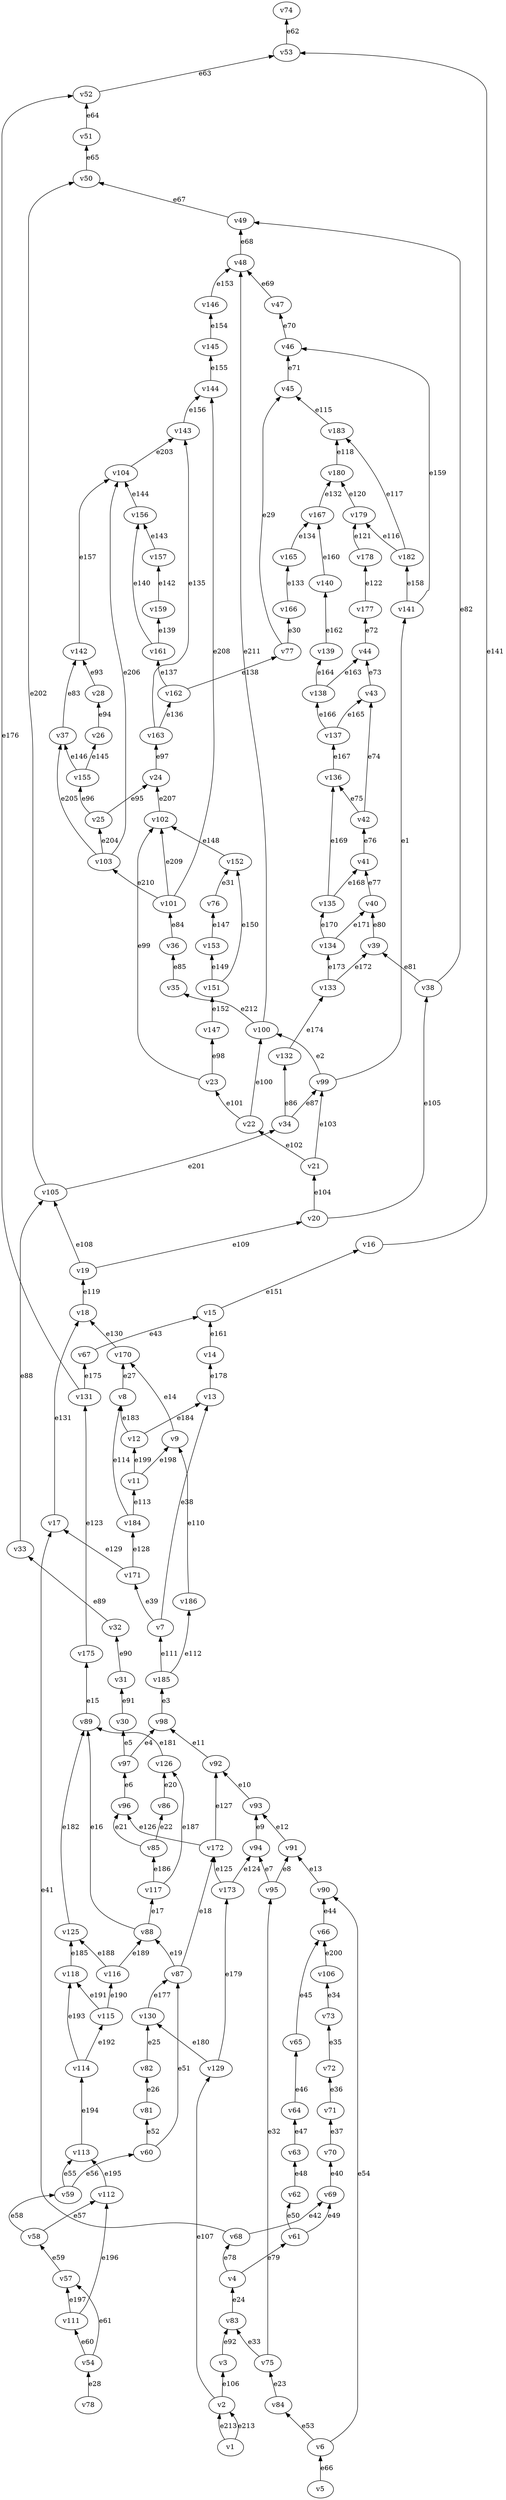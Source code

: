 digraph G {
	graph[rankdir=BT];
	v99->v141 [label="e1"];
	v99->v100 [label="e2"];
	v98->v185 [label="e3"];
	v97->v98 [label="e4"];
	v97->v30 [label="e5"];
	v96->v97 [label="e6"];
	v95->v94 [label="e7"];
	v95->v91 [label="e8"];
	v94->v93 [label="e9"];
	v93->v92 [label="e10"];
	v92->v98 [label="e11"];
	v91->v93 [label="e12"];
	v90->v91 [label="e13"];
	v9->v170 [label="e14"];
	v89->v175 [label="e15"];
	v88->v89 [label="e16"];
	v88->v117 [label="e17"];
	v87->v172 [label="e18"];
	v87->v88 [label="e19"];
	v86->v126 [label="e20"];
	v85->v96 [label="e21"];
	v85->v86 [label="e22"];
	v84->v75 [label="e23"];
	v83->v4 [label="e24"];
	v82->v130 [label="e25"];
	v81->v82 [label="e26"];
	v8->v170 [label="e27"];
	v78->v54 [label="e28"];
	v77->v45 [label="e29"];
	v77->v166 [label="e30"];
	v76->v152 [label="e31"];
	v75->v95 [label="e32"];
	v75->v83 [label="e33"];
	v73->v106 [label="e34"];
	v72->v73 [label="e35"];
	v71->v72 [label="e36"];
	v70->v71 [label="e37"];
	v7->v13 [label="e38"];
	v7->v171 [label="e39"];
	v69->v70 [label="e40"];
	v68->v17 [label="e41"];
	v68->v69 [label="e42"];
	v67->v15 [label="e43"];
	v66->v90 [label="e44"];
	v65->v66 [label="e45"];
	v64->v65 [label="e46"];
	v63->v64 [label="e47"];
	v62->v63 [label="e48"];
	v61->v69 [label="e49"];
	v61->v62 [label="e50"];
	v60->v87 [label="e51"];
	v60->v81 [label="e52"];
	v6->v84 [label="e53"];
	v6->v90 [label="e54"];
	v59->v113 [label="e55"];
	v59->v60 [label="e56"];
	v58->v112 [label="e57"];
	v58->v59 [label="e58"];
	v57->v58 [label="e59"];
	v54->v111 [label="e60"];
	v54->v57 [label="e61"];
	v53->v74 [label="e62"];
	v52->v53 [label="e63"];
	v51->v52 [label="e64"];
	v50->v51 [label="e65"];
	v5->v6 [label="e66"];
	v49->v50 [label="e67"];
	v48->v49 [label="e68"];
	v47->v48 [label="e69"];
	v46->v47 [label="e70"];
	v45->v46 [label="e71"];
	v44->v177 [label="e72"];
	v43->v44 [label="e73"];
	v42->v43 [label="e74"];
	v42->v136 [label="e75"];
	v41->v42 [label="e76"];
	v40->v41 [label="e77"];
	v4->v68 [label="e78"];
	v4->v61 [label="e79"];
	v39->v40 [label="e80"];
	v38->v39 [label="e81"];
	v38->v49 [label="e82"];
	v37->v142 [label="e83"];
	v36->v101 [label="e84"];
	v35->v36 [label="e85"];
	v34->v132 [label="e86"];
	v34->v99 [label="e87"];
	v33->v105 [label="e88"];
	v32->v33 [label="e89"];
	v31->v32 [label="e90"];
	v30->v31 [label="e91"];
	v3->v83 [label="e92"];
	v28->v142 [label="e93"];
	v26->v28 [label="e94"];
	v25->v24 [label="e95"];
	v25->v155 [label="e96"];
	v24->v163 [label="e97"];
	v23->v147 [label="e98"];
	v23->v102 [label="e99"];
	v22->v100 [label="e100"];
	v22->v23 [label="e101"];
	v21->v22 [label="e102"];
	v21->v99 [label="e103"];
	v20->v21 [label="e104"];
	v20->v38 [label="e105"];
	v2->v3 [label="e106"];
	v2->v129 [label="e107"];
	v19->v105 [label="e108"];
	v19->v20 [label="e109"];
	v186->v9 [label="e110"];
	v185->v7 [label="e111"];
	v185->v186 [label="e112"];
	v184->v11 [label="e113"];
	v184->v8 [label="e114"];
	v183->v45 [label="e115"];
	v182->v179 [label="e116"];
	v182->v183 [label="e117"];
	v180->v183 [label="e118"];
	v18->v19 [label="e119"];
	v179->v180 [label="e120"];
	v178->v179 [label="e121"];
	v177->v178 [label="e122"];
	v175->v131 [label="e123"];
	v173->v94 [label="e124"];
	v173->v172 [label="e125"];
	v172->v96 [label="e126"];
	v172->v92 [label="e127"];
	v171->v184 [label="e128"];
	v171->v17 [label="e129"];
	v170->v18 [label="e130"];
	v17->v18 [label="e131"];
	v167->v180 [label="e132"];
	v166->v165 [label="e133"];
	v165->v167 [label="e134"];
	v163->v143 [label="e135"];
	v163->v162 [label="e136"];
	v162->v161 [label="e137"];
	v162->v77 [label="e138"];
	v161->v159 [label="e139"];
	v161->v156 [label="e140"];
	v16->v53 [label="e141"];
	v159->v157 [label="e142"];
	v157->v156 [label="e143"];
	v156->v104 [label="e144"];
	v155->v26 [label="e145"];
	v155->v37 [label="e146"];
	v153->v76 [label="e147"];
	v152->v102 [label="e148"];
	v151->v153 [label="e149"];
	v151->v152 [label="e150"];
	v15->v16 [label="e151"];
	v147->v151 [label="e152"];
	v146->v48 [label="e153"];
	v145->v146 [label="e154"];
	v144->v145 [label="e155"];
	v143->v144 [label="e156"];
	v142->v104 [label="e157"];
	v141->v182 [label="e158"];
	v141->v46 [label="e159"];
	v140->v167 [label="e160"];
	v14->v15 [label="e161"];
	v139->v140 [label="e162"];
	v138->v44 [label="e163"];
	v138->v139 [label="e164"];
	v137->v43 [label="e165"];
	v137->v138 [label="e166"];
	v136->v137 [label="e167"];
	v135->v41 [label="e168"];
	v135->v136 [label="e169"];
	v134->v135 [label="e170"];
	v134->v40 [label="e171"];
	v133->v39 [label="e172"];
	v133->v134 [label="e173"];
	v132->v133 [label="e174"];
	v131->v67 [label="e175"];
	v131->v52 [label="e176"];
	v130->v87 [label="e177"];
	v13->v14 [label="e178"];
	v129->v173 [label="e179"];
	v129->v130 [label="e180"];
	v126->v89 [label="e181"];
	v125->v89 [label="e182"];
	v12->v8 [label="e183"];
	v12->v13 [label="e184"];
	v118->v125 [label="e185"];
	v117->v85 [label="e186"];
	v117->v126 [label="e187"];
	v116->v125 [label="e188"];
	v116->v88 [label="e189"];
	v115->v116 [label="e190"];
	v115->v118 [label="e191"];
	v114->v115 [label="e192"];
	v114->v118 [label="e193"];
	v113->v114 [label="e194"];
	v112->v113 [label="e195"];
	v111->v112 [label="e196"];
	v111->v57 [label="e197"];
	v11->v9 [label="e198"];
	v11->v12 [label="e199"];
	v106->v66 [label="e200"];
	v105->v34 [label="e201"];
	v105->v50 [label="e202"];
	v104->v143 [label="e203"];
	v103->v25 [label="e204"];
	v103->v37 [label="e205"];
	v103->v104 [label="e206"];
	v102->v24 [label="e207"];
	v101->v144 [label="e208"];
	v101->v102 [label="e209"];
	v101->v103 [label="e210"];
	v100->v48 [label="e211"];
	v100->v35 [label="e212"];
	v1->v2 [label="e213"];
	v1->v2 [label="e213"];
}